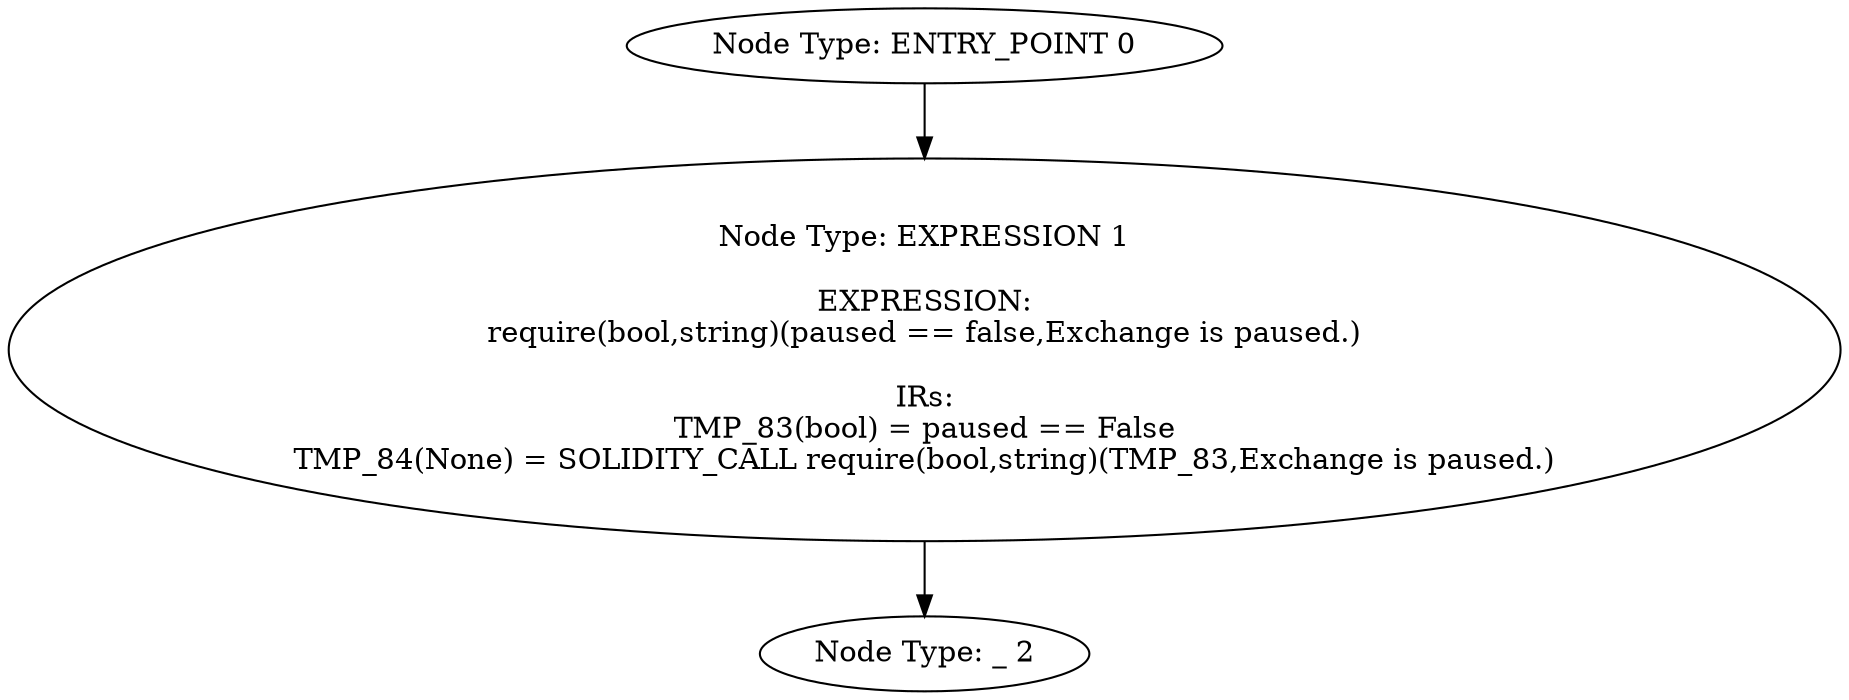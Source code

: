 digraph{
0[label="Node Type: ENTRY_POINT 0
"];
0->1;
1[label="Node Type: EXPRESSION 1

EXPRESSION:
require(bool,string)(paused == false,Exchange is paused.)

IRs:
TMP_83(bool) = paused == False
TMP_84(None) = SOLIDITY_CALL require(bool,string)(TMP_83,Exchange is paused.)"];
1->2;
2[label="Node Type: _ 2
"];
}
